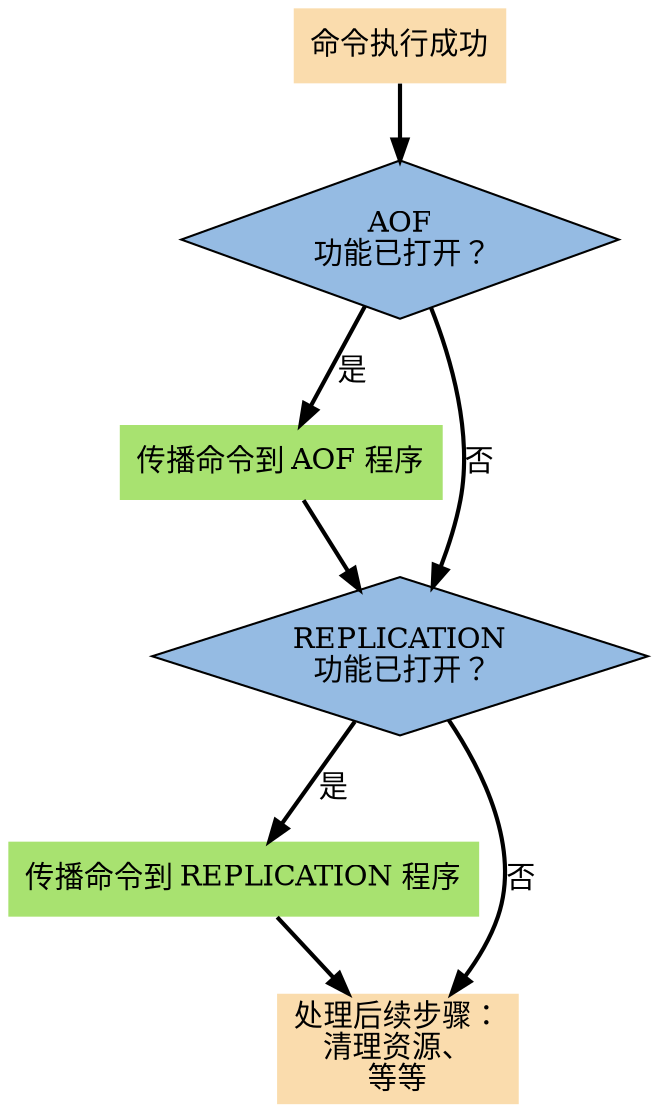 digraph propagate {

    node [shape = plaintext, style = filled];

    edge [style = bold];

    // node 

    exec [label = "命令执行成功", fillcolor = "#FADCAD"];

    aof_choice [label = "AOF\n 功能已打开？", shape = diamond, fillcolor = "#95BBE3"];

    propagate_aof [label = "传播命令到 AOF 程序", fillcolor = "#A8E270"];

    replication_choice [label = "REPLICATION\n 功能已打开？", shape = diamond, fillcolor = "#95BBE3"];

    propagate_replication [label = "传播命令到 REPLICATION 程序", fillcolor = "#A8E270"];

    remaind_jobs [label = "处理后续步骤：\n清理资源、\n等等", fillcolor = "#FADCAD"];

    // edge

    exec -> aof_choice;

    aof_choice -> propagate_aof [label = "是"];

    propagate_aof -> replication_choice;

    aof_choice -> replication_choice [label = "否"];

    replication_choice -> remaind_jobs [label = "否"];

    replication_choice -> propagate_replication [label = "是"];

    propagate_replication -> remaind_jobs;
}
